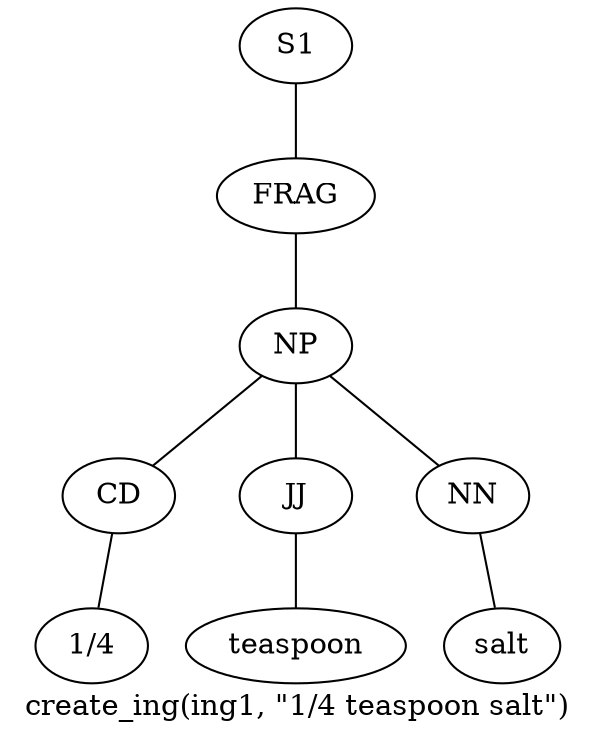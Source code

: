 graph SyntaxGraph {
	label = "create_ing(ing1, \"1/4 teaspoon salt\")";
	Node0 [label="S1"];
	Node1 [label="FRAG"];
	Node2 [label="NP"];
	Node3 [label="CD"];
	Node4 [label="1/4"];
	Node5 [label="JJ"];
	Node6 [label="teaspoon"];
	Node7 [label="NN"];
	Node8 [label="salt"];

	Node0 -- Node1;
	Node1 -- Node2;
	Node2 -- Node3;
	Node2 -- Node5;
	Node2 -- Node7;
	Node3 -- Node4;
	Node5 -- Node6;
	Node7 -- Node8;
}